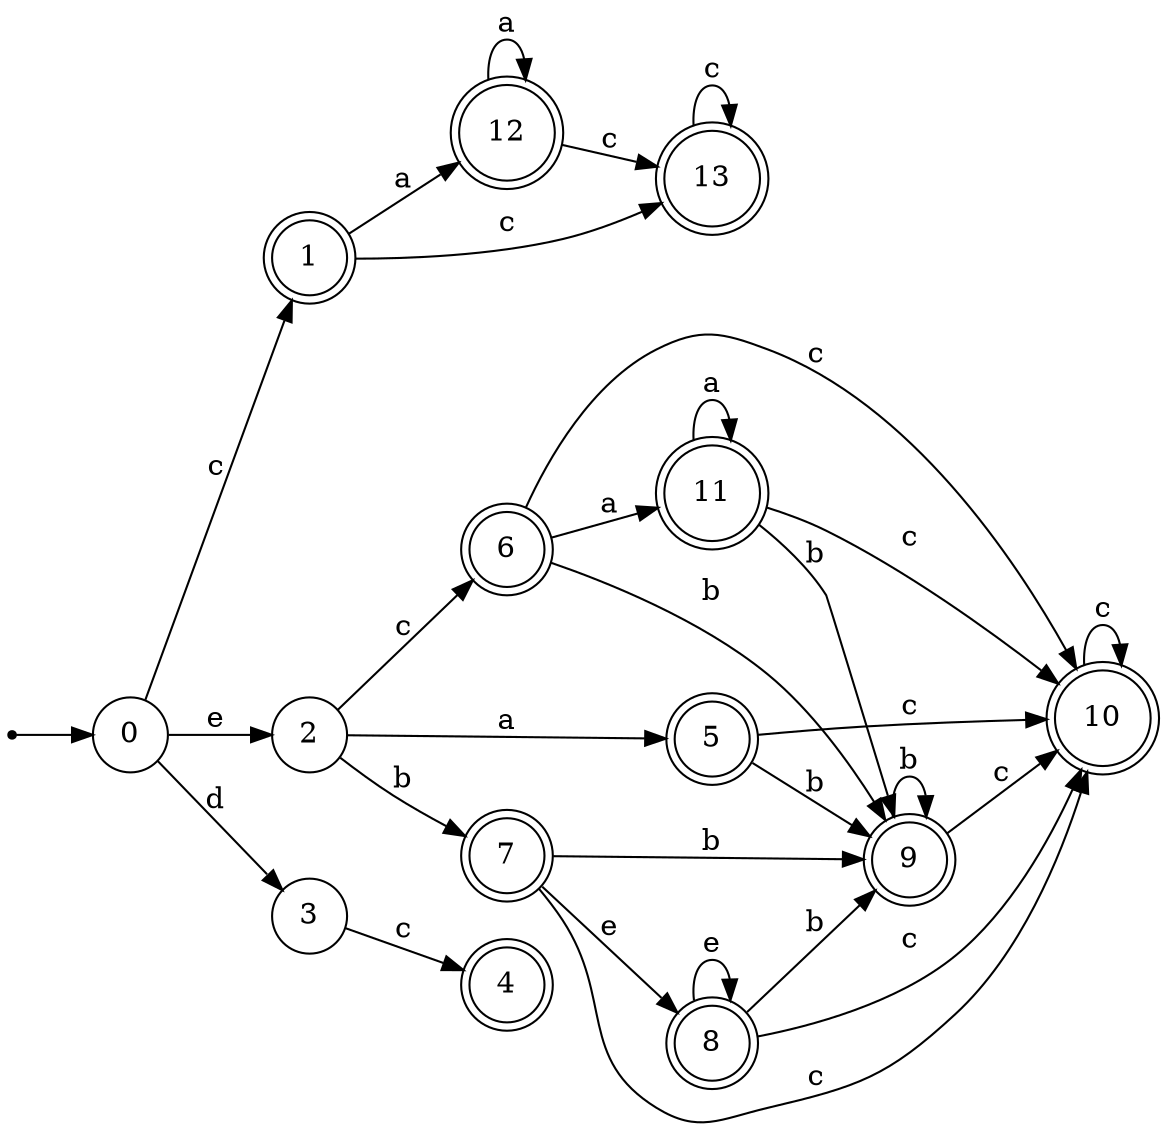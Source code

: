 digraph finite_state_machine {
rankdir=LR;
size="20,20";
node [shape = point]; "dummy0"
node [shape = circle]; "0";
"dummy0" -> "0";
node [shape = doublecircle]; "1";node [shape = circle]; "2";
node [shape = circle]; "3";
node [shape = doublecircle]; "4";node [shape = doublecircle]; "5";node [shape = doublecircle]; "6";node [shape = doublecircle]; "7";node [shape = doublecircle]; "8";node [shape = doublecircle]; "9";node [shape = doublecircle]; "10";node [shape = doublecircle]; "11";node [shape = doublecircle]; "12";node [shape = doublecircle]; "13";"0" -> "1" [label = "c"];
 "0" -> "2" [label = "e"];
 "0" -> "3" [label = "d"];
 "3" -> "4" [label = "c"];
 "2" -> "5" [label = "a"];
 "2" -> "6" [label = "c"];
 "2" -> "7" [label = "b"];
 "7" -> "8" [label = "e"];
 "7" -> "9" [label = "b"];
 "7" -> "10" [label = "c"];
 "10" -> "10" [label = "c"];
 "9" -> "9" [label = "b"];
 "9" -> "10" [label = "c"];
 "8" -> "8" [label = "e"];
 "8" -> "9" [label = "b"];
 "8" -> "10" [label = "c"];
 "6" -> "11" [label = "a"];
 "6" -> "9" [label = "b"];
 "6" -> "10" [label = "c"];
 "11" -> "11" [label = "a"];
 "11" -> "9" [label = "b"];
 "11" -> "10" [label = "c"];
 "5" -> "9" [label = "b"];
 "5" -> "10" [label = "c"];
 "1" -> "12" [label = "a"];
 "1" -> "13" [label = "c"];
 "13" -> "13" [label = "c"];
 "12" -> "12" [label = "a"];
 "12" -> "13" [label = "c"];
 }
